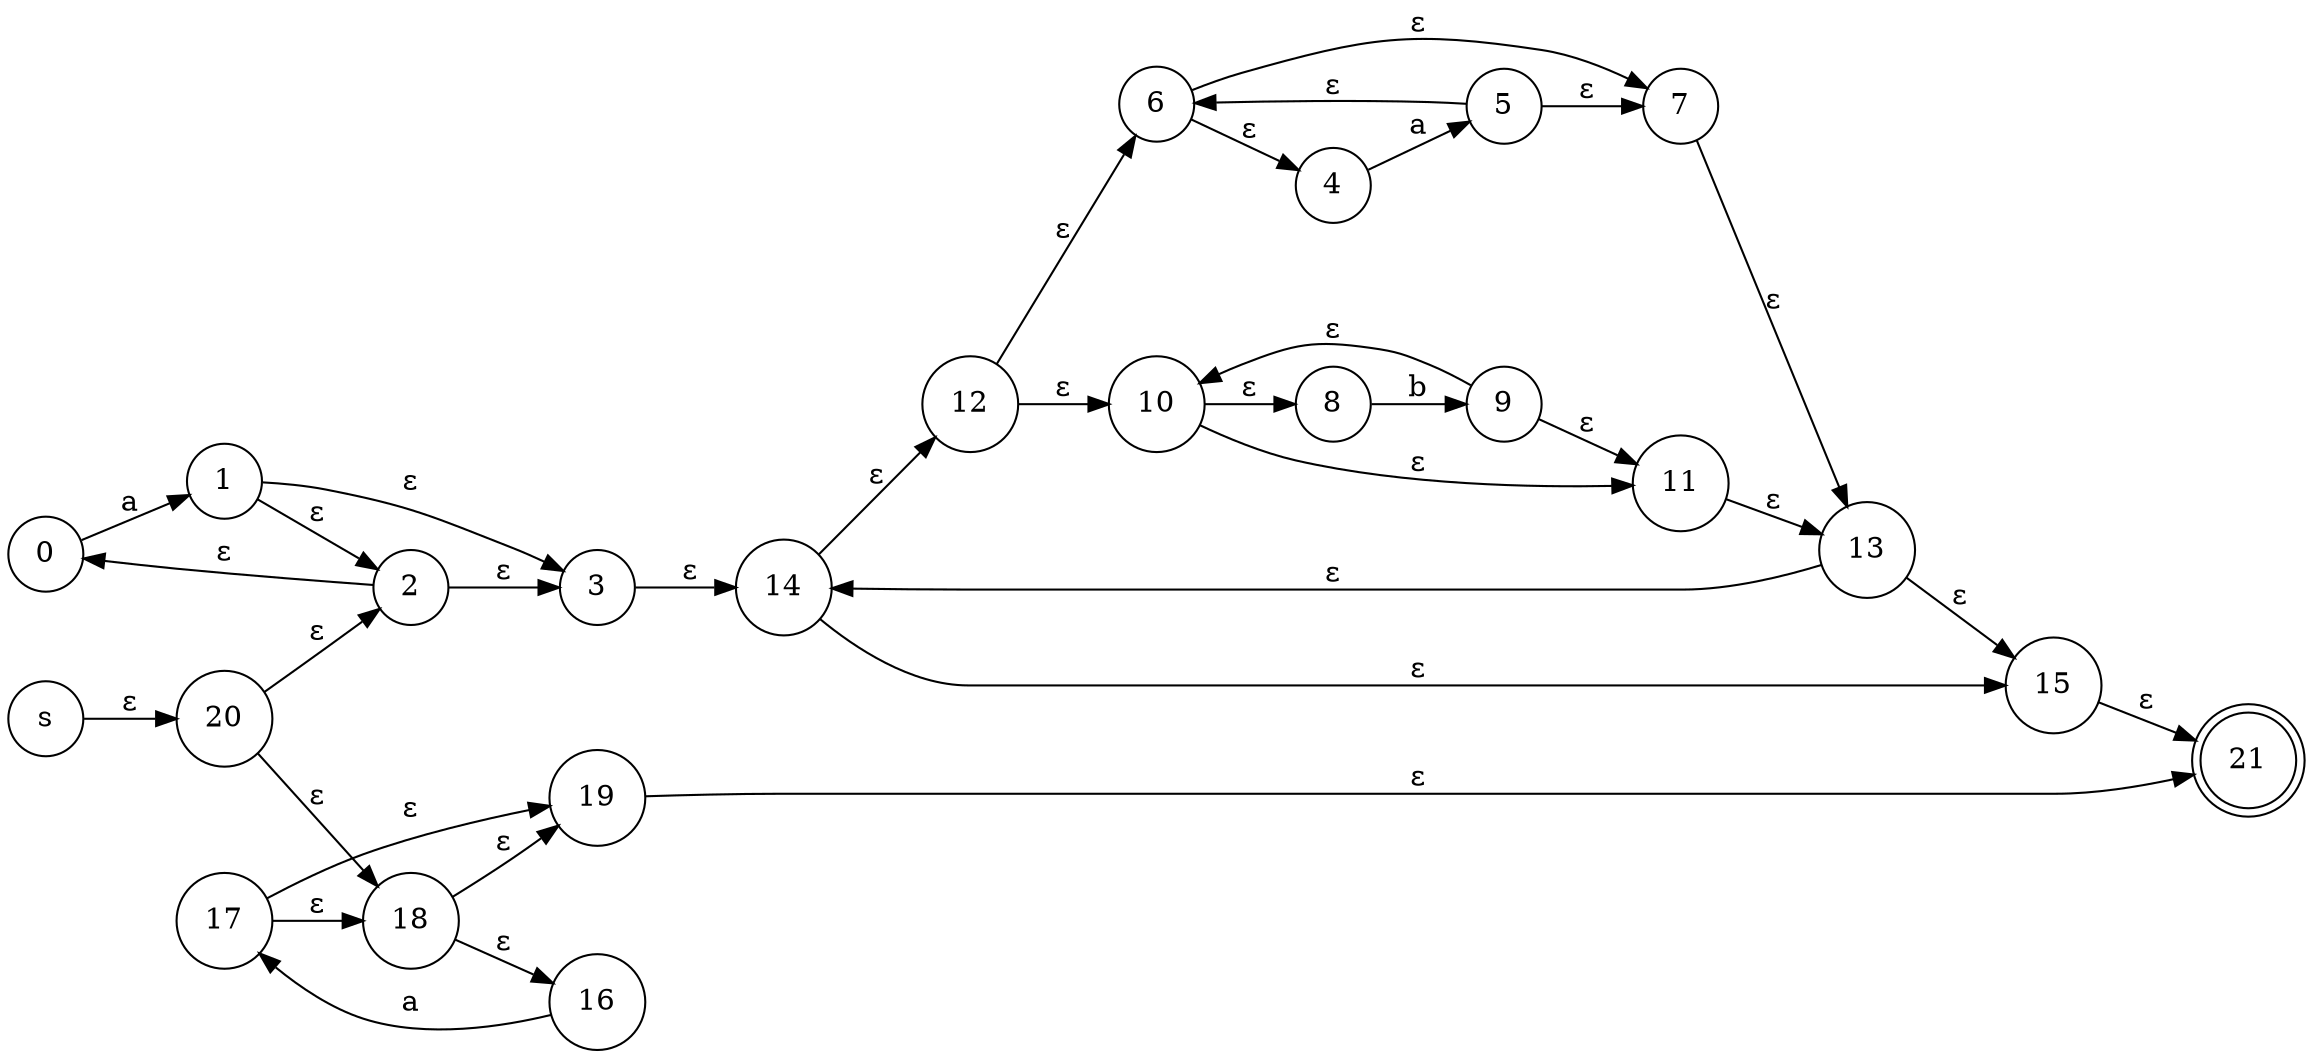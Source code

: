 digraph NFA {
	rankdir=LR;
	node [shape=circle];
	0 -> 1 [label="a"];
	1 -> 2 [label="ε"];
	1 -> 3 [label="ε"];
	2 -> 0 [label="ε"];
	2 -> 3 [label="ε"];
	3 -> 14 [label="ε"];
	4 -> 5 [label="a"];
	5 -> 6 [label="ε"];
	5 -> 7 [label="ε"];
	6 -> 4 [label="ε"];
	6 -> 7 [label="ε"];
	7 -> 13 [label="ε"];
	8 -> 9 [label="b"];
	9 -> 10 [label="ε"];
	9 -> 11 [label="ε"];
	10 -> 8 [label="ε"];
	10 -> 11 [label="ε"];
	11 -> 13 [label="ε"];
	12 -> 6 [label="ε"];
	12 -> 10 [label="ε"];
	13 -> 14 [label="ε"];
	13 -> 15 [label="ε"];
	14 -> 12 [label="ε"];
	14 -> 15 [label="ε"];
	15 -> 21 [label="ε"];
	16 -> 17 [label="a"];
	17 -> 18 [label="ε"];
	17 -> 19 [label="ε"];
	18 -> 16 [label="ε"];
	18 -> 19 [label="ε"];
	19 -> 21 [label="ε"];
	s -> 20 [label="ε"];
	20 -> 2 [label="ε"];
	20 -> 18 [label="ε"];
	21 [shape=doublecircle];}
